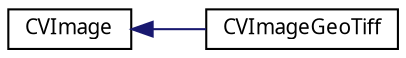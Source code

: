 digraph "Graphical Class Hierarchy"
{
 // LATEX_PDF_SIZE
  edge [fontname="Arial.ttf",fontsize="10",labelfontname="Arial.ttf",labelfontsize="10"];
  node [fontname="Arial.ttf",fontsize="10",shape=record];
  rankdir="LR";
  Node0 [label="CVImage",height=0.2,width=0.4,color="black", fillcolor="white", style="filled",URL="$class_c_v_image.html",tooltip="OpenCV image class with the same interface as the former SLImage class."];
  Node0 -> Node1 [dir="back",color="midnightblue",fontsize="10",style="solid",fontname="Arial.ttf"];
  Node1 [label="CVImageGeoTiff",height=0.2,width=0.4,color="black", fillcolor="white", style="filled",URL="$class_c_v_image_geo_tiff.html",tooltip="Encapsulates a GEOTiff images with geo referenced meta information."];
}
